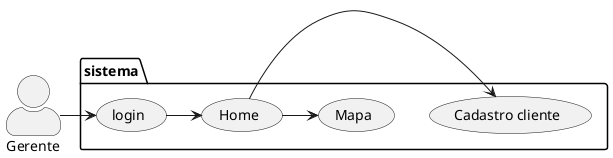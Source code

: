 @startuml

skinparam actorStyle awesome
actor Gerente as gr

package sistema{
    (login) as lg
    (Home) as hm
    (Mapa) as mp
    (Cadastro cliente) as cc
}
gr -> lg
lg -> hm
hm -> cc    
hm -> mp
@enduml